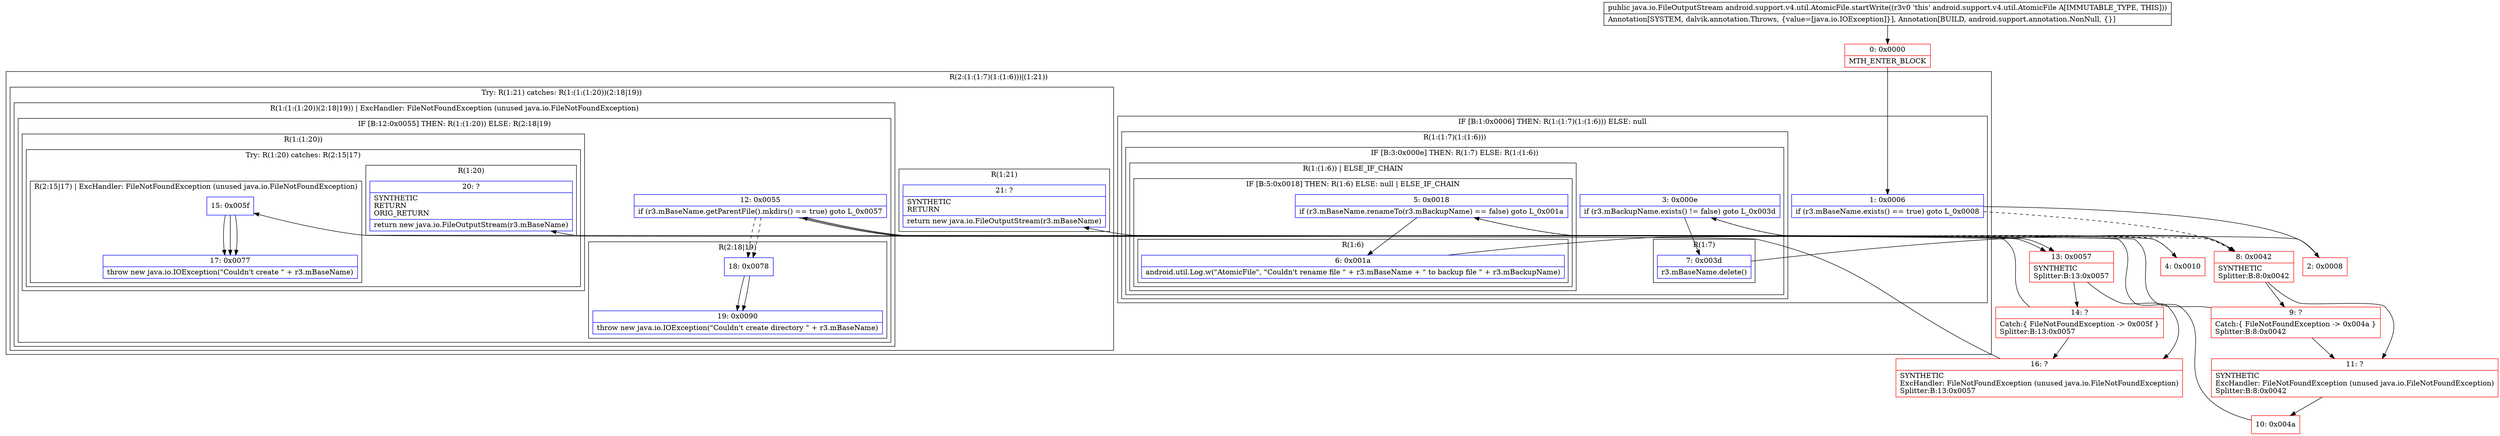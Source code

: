 digraph "CFG forandroid.support.v4.util.AtomicFile.startWrite()Ljava\/io\/FileOutputStream;" {
subgraph cluster_Region_84112717 {
label = "R(2:(1:(1:7)(1:(1:6)))|(1:21))";
node [shape=record,color=blue];
subgraph cluster_IfRegion_632957190 {
label = "IF [B:1:0x0006] THEN: R(1:(1:7)(1:(1:6))) ELSE: null";
node [shape=record,color=blue];
Node_1 [shape=record,label="{1\:\ 0x0006|if (r3.mBaseName.exists() == true) goto L_0x0008\l}"];
subgraph cluster_Region_345079829 {
label = "R(1:(1:7)(1:(1:6)))";
node [shape=record,color=blue];
subgraph cluster_IfRegion_1234982848 {
label = "IF [B:3:0x000e] THEN: R(1:7) ELSE: R(1:(1:6))";
node [shape=record,color=blue];
Node_3 [shape=record,label="{3\:\ 0x000e|if (r3.mBackupName.exists() != false) goto L_0x003d\l}"];
subgraph cluster_Region_1462495907 {
label = "R(1:7)";
node [shape=record,color=blue];
Node_7 [shape=record,label="{7\:\ 0x003d|r3.mBaseName.delete()\l}"];
}
subgraph cluster_Region_590154585 {
label = "R(1:(1:6)) | ELSE_IF_CHAIN\l";
node [shape=record,color=blue];
subgraph cluster_IfRegion_992257537 {
label = "IF [B:5:0x0018] THEN: R(1:6) ELSE: null | ELSE_IF_CHAIN\l";
node [shape=record,color=blue];
Node_5 [shape=record,label="{5\:\ 0x0018|if (r3.mBaseName.renameTo(r3.mBackupName) == false) goto L_0x001a\l}"];
subgraph cluster_Region_279827698 {
label = "R(1:6)";
node [shape=record,color=blue];
Node_6 [shape=record,label="{6\:\ 0x001a|android.util.Log.w(\"AtomicFile\", \"Couldn't rename file \" + r3.mBaseName + \" to backup file \" + r3.mBackupName)\l}"];
}
}
}
}
}
}
subgraph cluster_TryCatchRegion_417024694 {
label = "Try: R(1:21) catches: R(1:(1:(1:20))(2:18|19))";
node [shape=record,color=blue];
subgraph cluster_Region_1399319863 {
label = "R(1:21)";
node [shape=record,color=blue];
Node_21 [shape=record,label="{21\:\ ?|SYNTHETIC\lRETURN\l|return new java.io.FileOutputStream(r3.mBaseName)\l}"];
}
subgraph cluster_Region_1299013108 {
label = "R(1:(1:(1:20))(2:18|19)) | ExcHandler: FileNotFoundException (unused java.io.FileNotFoundException)\l";
node [shape=record,color=blue];
subgraph cluster_IfRegion_865671919 {
label = "IF [B:12:0x0055] THEN: R(1:(1:20)) ELSE: R(2:18|19)";
node [shape=record,color=blue];
Node_12 [shape=record,label="{12\:\ 0x0055|if (r3.mBaseName.getParentFile().mkdirs() == true) goto L_0x0057\l}"];
subgraph cluster_Region_1901426896 {
label = "R(1:(1:20))";
node [shape=record,color=blue];
subgraph cluster_TryCatchRegion_490159512 {
label = "Try: R(1:20) catches: R(2:15|17)";
node [shape=record,color=blue];
subgraph cluster_Region_982667575 {
label = "R(1:20)";
node [shape=record,color=blue];
Node_20 [shape=record,label="{20\:\ ?|SYNTHETIC\lRETURN\lORIG_RETURN\l|return new java.io.FileOutputStream(r3.mBaseName)\l}"];
}
subgraph cluster_Region_1101490920 {
label = "R(2:15|17) | ExcHandler: FileNotFoundException (unused java.io.FileNotFoundException)\l";
node [shape=record,color=blue];
Node_15 [shape=record,label="{15\:\ 0x005f}"];
Node_17 [shape=record,label="{17\:\ 0x0077|throw new java.io.IOException(\"Couldn't create \" + r3.mBaseName)\l}"];
}
}
}
subgraph cluster_Region_460200436 {
label = "R(2:18|19)";
node [shape=record,color=blue];
Node_18 [shape=record,label="{18\:\ 0x0078}"];
Node_19 [shape=record,label="{19\:\ 0x0090|throw new java.io.IOException(\"Couldn't create directory \" + r3.mBaseName)\l}"];
}
}
}
}
}
subgraph cluster_Region_1299013108 {
label = "R(1:(1:(1:20))(2:18|19)) | ExcHandler: FileNotFoundException (unused java.io.FileNotFoundException)\l";
node [shape=record,color=blue];
subgraph cluster_IfRegion_865671919 {
label = "IF [B:12:0x0055] THEN: R(1:(1:20)) ELSE: R(2:18|19)";
node [shape=record,color=blue];
Node_12 [shape=record,label="{12\:\ 0x0055|if (r3.mBaseName.getParentFile().mkdirs() == true) goto L_0x0057\l}"];
subgraph cluster_Region_1901426896 {
label = "R(1:(1:20))";
node [shape=record,color=blue];
subgraph cluster_TryCatchRegion_490159512 {
label = "Try: R(1:20) catches: R(2:15|17)";
node [shape=record,color=blue];
subgraph cluster_Region_982667575 {
label = "R(1:20)";
node [shape=record,color=blue];
Node_20 [shape=record,label="{20\:\ ?|SYNTHETIC\lRETURN\lORIG_RETURN\l|return new java.io.FileOutputStream(r3.mBaseName)\l}"];
}
subgraph cluster_Region_1101490920 {
label = "R(2:15|17) | ExcHandler: FileNotFoundException (unused java.io.FileNotFoundException)\l";
node [shape=record,color=blue];
Node_15 [shape=record,label="{15\:\ 0x005f}"];
Node_17 [shape=record,label="{17\:\ 0x0077|throw new java.io.IOException(\"Couldn't create \" + r3.mBaseName)\l}"];
}
}
}
subgraph cluster_Region_460200436 {
label = "R(2:18|19)";
node [shape=record,color=blue];
Node_18 [shape=record,label="{18\:\ 0x0078}"];
Node_19 [shape=record,label="{19\:\ 0x0090|throw new java.io.IOException(\"Couldn't create directory \" + r3.mBaseName)\l}"];
}
}
}
subgraph cluster_Region_1101490920 {
label = "R(2:15|17) | ExcHandler: FileNotFoundException (unused java.io.FileNotFoundException)\l";
node [shape=record,color=blue];
Node_15 [shape=record,label="{15\:\ 0x005f}"];
Node_17 [shape=record,label="{17\:\ 0x0077|throw new java.io.IOException(\"Couldn't create \" + r3.mBaseName)\l}"];
}
Node_0 [shape=record,color=red,label="{0\:\ 0x0000|MTH_ENTER_BLOCK\l}"];
Node_2 [shape=record,color=red,label="{2\:\ 0x0008}"];
Node_4 [shape=record,color=red,label="{4\:\ 0x0010}"];
Node_8 [shape=record,color=red,label="{8\:\ 0x0042|SYNTHETIC\lSplitter:B:8:0x0042\l}"];
Node_9 [shape=record,color=red,label="{9\:\ ?|Catch:\{ FileNotFoundException \-\> 0x004a \}\lSplitter:B:8:0x0042\l}"];
Node_10 [shape=record,color=red,label="{10\:\ 0x004a}"];
Node_11 [shape=record,color=red,label="{11\:\ ?|SYNTHETIC\lExcHandler: FileNotFoundException (unused java.io.FileNotFoundException)\lSplitter:B:8:0x0042\l}"];
Node_13 [shape=record,color=red,label="{13\:\ 0x0057|SYNTHETIC\lSplitter:B:13:0x0057\l}"];
Node_14 [shape=record,color=red,label="{14\:\ ?|Catch:\{ FileNotFoundException \-\> 0x005f \}\lSplitter:B:13:0x0057\l}"];
Node_16 [shape=record,color=red,label="{16\:\ ?|SYNTHETIC\lExcHandler: FileNotFoundException (unused java.io.FileNotFoundException)\lSplitter:B:13:0x0057\l}"];
MethodNode[shape=record,label="{public java.io.FileOutputStream android.support.v4.util.AtomicFile.startWrite((r3v0 'this' android.support.v4.util.AtomicFile A[IMMUTABLE_TYPE, THIS]))  | Annotation[SYSTEM, dalvik.annotation.Throws, \{value=[java.io.IOException]\}], Annotation[BUILD, android.support.annotation.NonNull, \{\}]\l}"];
MethodNode -> Node_0;
Node_1 -> Node_2;
Node_1 -> Node_8[style=dashed];
Node_3 -> Node_4[style=dashed];
Node_3 -> Node_7;
Node_7 -> Node_8;
Node_5 -> Node_6;
Node_5 -> Node_8[style=dashed];
Node_6 -> Node_8;
Node_12 -> Node_13;
Node_12 -> Node_18[style=dashed];
Node_15 -> Node_17;
Node_18 -> Node_19;
Node_12 -> Node_13;
Node_12 -> Node_18[style=dashed];
Node_15 -> Node_17;
Node_18 -> Node_19;
Node_15 -> Node_17;
Node_0 -> Node_1;
Node_2 -> Node_3;
Node_4 -> Node_5;
Node_8 -> Node_9;
Node_8 -> Node_11;
Node_9 -> Node_11;
Node_9 -> Node_21;
Node_10 -> Node_12;
Node_11 -> Node_10;
Node_13 -> Node_14;
Node_13 -> Node_16;
Node_14 -> Node_16;
Node_14 -> Node_20;
Node_16 -> Node_15;
}

